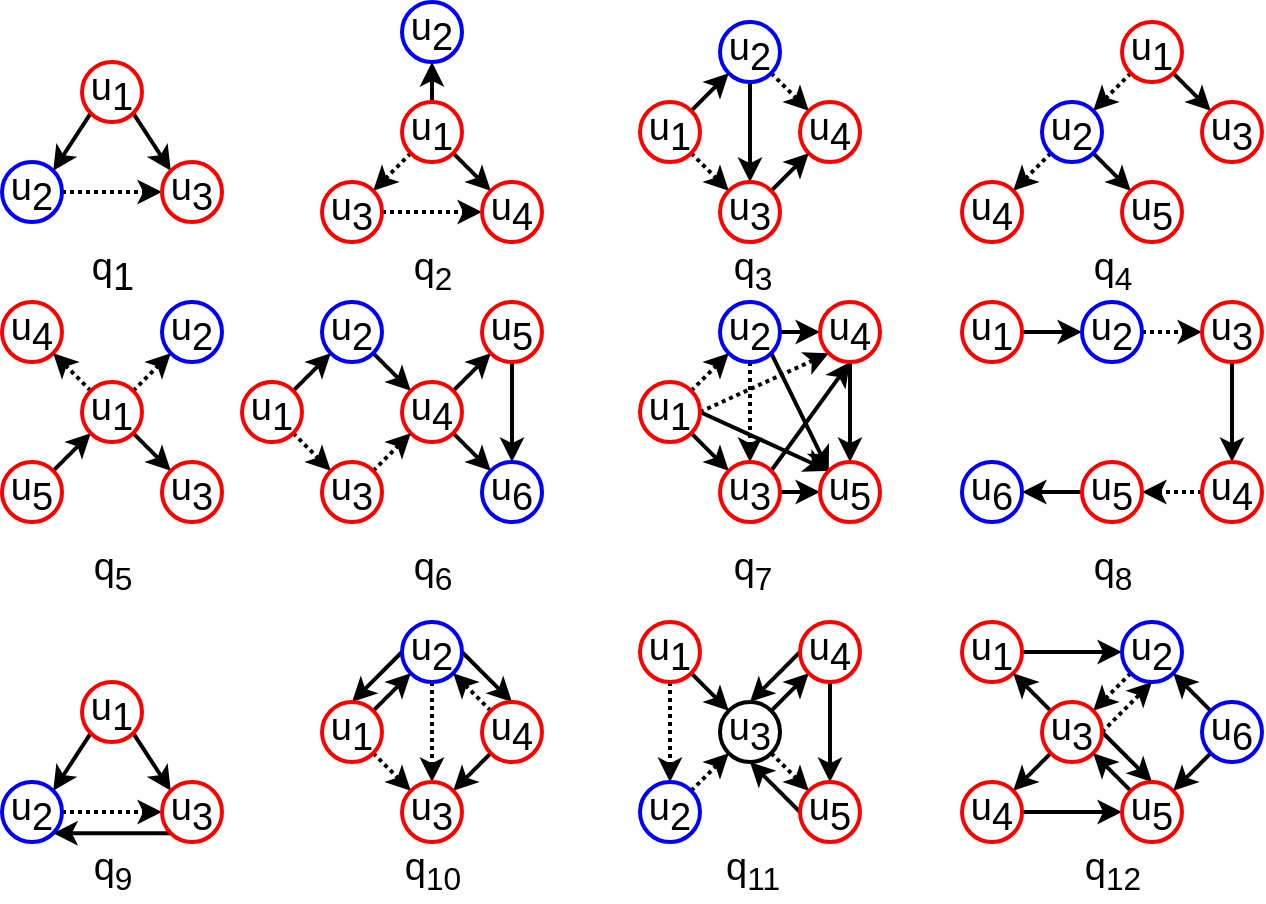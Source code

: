<mxfile version="14.1.8" type="device"><diagram id="LcNrXDXt5kd0jXOYj-La" name="Page-1"><mxGraphModel dx="1102" dy="807" grid="1" gridSize="10" guides="1" tooltips="1" connect="1" arrows="1" fold="1" page="1" pageScale="1" pageWidth="827" pageHeight="1169" math="0" shadow="0"><root><mxCell id="0"/><mxCell id="1" parent="0"/><mxCell id="LhQ9qVMP5B23Wj8FaVA6-4" style="rounded=0;orthogonalLoop=1;jettySize=auto;html=1;exitX=0;exitY=1;exitDx=0;exitDy=0;entryX=1;entryY=0;entryDx=0;entryDy=0;strokeWidth=2;fontSize=19;" parent="1" source="LhQ9qVMP5B23Wj8FaVA6-1" target="LhQ9qVMP5B23Wj8FaVA6-2" edge="1"><mxGeometry relative="1" as="geometry"/></mxCell><mxCell id="LhQ9qVMP5B23Wj8FaVA6-5" style="edgeStyle=none;rounded=0;orthogonalLoop=1;jettySize=auto;html=1;exitX=1;exitY=1;exitDx=0;exitDy=0;entryX=0;entryY=0;entryDx=0;entryDy=0;strokeWidth=2;fontSize=19;" parent="1" source="LhQ9qVMP5B23Wj8FaVA6-1" target="LhQ9qVMP5B23Wj8FaVA6-3" edge="1"><mxGeometry relative="1" as="geometry"/></mxCell><mxCell id="LhQ9qVMP5B23Wj8FaVA6-1" value="u&lt;sub style=&quot;font-size: 19px;&quot;&gt;1&lt;/sub&gt;" style="ellipse;whiteSpace=wrap;html=1;aspect=fixed;strokeWidth=2;fontSize=19;strokeColor=#FF0000;" parent="1" vertex="1"><mxGeometry x="79" y="350" width="30" height="30" as="geometry"/></mxCell><mxCell id="LhQ9qVMP5B23Wj8FaVA6-6" style="edgeStyle=none;rounded=0;orthogonalLoop=1;jettySize=auto;html=1;exitX=1;exitY=0.5;exitDx=0;exitDy=0;entryX=0;entryY=0.5;entryDx=0;entryDy=0;strokeWidth=2;fontSize=19;dashed=1;dashPattern=1 1;" parent="1" source="LhQ9qVMP5B23Wj8FaVA6-2" target="LhQ9qVMP5B23Wj8FaVA6-3" edge="1"><mxGeometry relative="1" as="geometry"/></mxCell><mxCell id="LhQ9qVMP5B23Wj8FaVA6-2" value="u&lt;sub style=&quot;font-size: 19px;&quot;&gt;2&lt;/sub&gt;" style="ellipse;whiteSpace=wrap;html=1;aspect=fixed;strokeWidth=2;fontSize=19;strokeColor=#0000FF;" parent="1" vertex="1"><mxGeometry x="39" y="400" width="30" height="30" as="geometry"/></mxCell><mxCell id="LhQ9qVMP5B23Wj8FaVA6-159" style="edgeStyle=none;rounded=0;orthogonalLoop=1;jettySize=auto;html=1;exitX=0;exitY=1;exitDx=0;exitDy=0;entryX=1;entryY=1;entryDx=0;entryDy=0;strokeWidth=2;fontSize=19;" parent="1" source="LhQ9qVMP5B23Wj8FaVA6-3" target="LhQ9qVMP5B23Wj8FaVA6-2" edge="1"><mxGeometry relative="1" as="geometry"/></mxCell><mxCell id="LhQ9qVMP5B23Wj8FaVA6-3" value="u&lt;sub style=&quot;font-size: 19px;&quot;&gt;3&lt;/sub&gt;" style="ellipse;whiteSpace=wrap;html=1;aspect=fixed;strokeWidth=2;fontSize=19;strokeColor=#FF0000;" parent="1" vertex="1"><mxGeometry x="119" y="400" width="30" height="30" as="geometry"/></mxCell><mxCell id="LhQ9qVMP5B23Wj8FaVA6-13" style="edgeStyle=none;rounded=0;orthogonalLoop=1;jettySize=auto;html=1;exitX=1;exitY=1;exitDx=0;exitDy=0;strokeWidth=2;fontSize=19;dashed=1;dashPattern=1 1;" parent="1" source="LhQ9qVMP5B23Wj8FaVA6-7" target="LhQ9qVMP5B23Wj8FaVA6-10" edge="1"><mxGeometry relative="1" as="geometry"/></mxCell><mxCell id="LhQ9qVMP5B23Wj8FaVA6-15" style="edgeStyle=none;rounded=0;orthogonalLoop=1;jettySize=auto;html=1;exitX=0.5;exitY=1;exitDx=0;exitDy=0;strokeWidth=2;fontSize=19;" parent="1" source="LhQ9qVMP5B23Wj8FaVA6-7" target="LhQ9qVMP5B23Wj8FaVA6-11" edge="1"><mxGeometry relative="1" as="geometry"/></mxCell><mxCell id="LhQ9qVMP5B23Wj8FaVA6-7" value="&lt;font style=&quot;font-size: 19px&quot;&gt;u&lt;sub style=&quot;font-size: 19px;&quot;&gt;2&lt;/sub&gt;&lt;/font&gt;" style="ellipse;whiteSpace=wrap;html=1;aspect=fixed;strokeWidth=2;fontSize=19;strokeColor=#0000FF;" parent="1" vertex="1"><mxGeometry x="398" y="20" width="30" height="30" as="geometry"/></mxCell><mxCell id="LhQ9qVMP5B23Wj8FaVA6-14" style="edgeStyle=none;rounded=0;orthogonalLoop=1;jettySize=auto;html=1;exitX=1;exitY=0;exitDx=0;exitDy=0;entryX=0;entryY=1;entryDx=0;entryDy=0;strokeWidth=2;fontSize=19;" parent="1" source="LhQ9qVMP5B23Wj8FaVA6-8" target="LhQ9qVMP5B23Wj8FaVA6-7" edge="1"><mxGeometry relative="1" as="geometry"/></mxCell><mxCell id="LhQ9qVMP5B23Wj8FaVA6-16" style="edgeStyle=none;rounded=0;orthogonalLoop=1;jettySize=auto;html=1;exitX=1;exitY=1;exitDx=0;exitDy=0;entryX=0;entryY=0;entryDx=0;entryDy=0;strokeWidth=2;fontSize=19;dashed=1;dashPattern=1 1;" parent="1" source="LhQ9qVMP5B23Wj8FaVA6-8" target="LhQ9qVMP5B23Wj8FaVA6-11" edge="1"><mxGeometry relative="1" as="geometry"/></mxCell><mxCell id="LhQ9qVMP5B23Wj8FaVA6-8" value="&lt;font style=&quot;font-size: 19px&quot;&gt;u&lt;sub style=&quot;font-size: 19px;&quot;&gt;1&lt;/sub&gt;&lt;/font&gt;" style="ellipse;whiteSpace=wrap;html=1;aspect=fixed;strokeWidth=2;fontSize=19;strokeColor=#FF0000;" parent="1" vertex="1"><mxGeometry x="358" y="60" width="30" height="30" as="geometry"/></mxCell><mxCell id="LhQ9qVMP5B23Wj8FaVA6-10" value="&lt;font style=&quot;font-size: 19px&quot;&gt;u&lt;sub style=&quot;font-size: 19px;&quot;&gt;4&lt;/sub&gt;&lt;/font&gt;" style="ellipse;whiteSpace=wrap;html=1;aspect=fixed;strokeWidth=2;fontSize=19;strokeColor=#FF0000;" parent="1" vertex="1"><mxGeometry x="438" y="60" width="30" height="30" as="geometry"/></mxCell><mxCell id="LhQ9qVMP5B23Wj8FaVA6-18" style="edgeStyle=none;rounded=0;orthogonalLoop=1;jettySize=auto;html=1;exitX=1;exitY=0;exitDx=0;exitDy=0;entryX=0;entryY=1;entryDx=0;entryDy=0;strokeWidth=2;fontSize=19;" parent="1" source="LhQ9qVMP5B23Wj8FaVA6-11" target="LhQ9qVMP5B23Wj8FaVA6-10" edge="1"><mxGeometry relative="1" as="geometry"/></mxCell><mxCell id="LhQ9qVMP5B23Wj8FaVA6-11" value="&lt;font style=&quot;font-size: 19px&quot;&gt;u&lt;sub style=&quot;font-size: 19px;&quot;&gt;3&lt;/sub&gt;&lt;/font&gt;" style="ellipse;whiteSpace=wrap;html=1;aspect=fixed;strokeWidth=2;fontSize=19;strokeColor=#FF0000;" parent="1" vertex="1"><mxGeometry x="398" y="100" width="30" height="30" as="geometry"/></mxCell><mxCell id="LhQ9qVMP5B23Wj8FaVA6-20" style="edgeStyle=none;rounded=0;orthogonalLoop=1;jettySize=auto;html=1;exitX=1;exitY=1;exitDx=0;exitDy=0;strokeWidth=2;fontSize=19;" parent="1" source="LhQ9qVMP5B23Wj8FaVA6-22" target="LhQ9qVMP5B23Wj8FaVA6-26" edge="1"><mxGeometry relative="1" as="geometry"/></mxCell><mxCell id="LhQ9qVMP5B23Wj8FaVA6-29" style="edgeStyle=none;rounded=0;orthogonalLoop=1;jettySize=auto;html=1;exitX=0;exitY=1;exitDx=0;exitDy=0;entryX=1;entryY=0;entryDx=0;entryDy=0;strokeWidth=2;fontSize=19;dashed=1;dashPattern=1 1;" parent="1" source="LhQ9qVMP5B23Wj8FaVA6-22" target="LhQ9qVMP5B23Wj8FaVA6-25" edge="1"><mxGeometry relative="1" as="geometry"/></mxCell><mxCell id="LhQ9qVMP5B23Wj8FaVA6-22" value="u&lt;sub style=&quot;font-size: 19px;&quot;&gt;1&lt;/sub&gt;" style="ellipse;whiteSpace=wrap;html=1;aspect=fixed;strokeWidth=2;fontSize=19;strokeColor=#FF0000;" parent="1" vertex="1"><mxGeometry x="599" y="20" width="30" height="30" as="geometry"/></mxCell><mxCell id="LhQ9qVMP5B23Wj8FaVA6-31" style="edgeStyle=none;rounded=0;orthogonalLoop=1;jettySize=auto;html=1;exitX=0;exitY=1;exitDx=0;exitDy=0;strokeWidth=2;fontSize=19;dashed=1;dashPattern=1 1;" parent="1" source="LhQ9qVMP5B23Wj8FaVA6-25" target="LhQ9qVMP5B23Wj8FaVA6-30" edge="1"><mxGeometry relative="1" as="geometry"/></mxCell><mxCell id="MCcETJOUM8Xiw2QXeyzz-2" style="rounded=0;orthogonalLoop=1;jettySize=auto;html=1;exitX=1;exitY=1;exitDx=0;exitDy=0;entryX=0;entryY=0;entryDx=0;entryDy=0;strokeWidth=2;fontSize=19;" edge="1" parent="1" source="LhQ9qVMP5B23Wj8FaVA6-25" target="LhQ9qVMP5B23Wj8FaVA6-28"><mxGeometry relative="1" as="geometry"/></mxCell><mxCell id="LhQ9qVMP5B23Wj8FaVA6-25" value="u&lt;sub style=&quot;font-size: 19px;&quot;&gt;2&lt;/sub&gt;" style="ellipse;whiteSpace=wrap;html=1;aspect=fixed;strokeWidth=2;fontSize=19;strokeColor=#0000FF;" parent="1" vertex="1"><mxGeometry x="559" y="60" width="30" height="30" as="geometry"/></mxCell><mxCell id="LhQ9qVMP5B23Wj8FaVA6-26" value="u&lt;sub style=&quot;font-size: 19px;&quot;&gt;3&lt;/sub&gt;" style="ellipse;whiteSpace=wrap;html=1;aspect=fixed;strokeWidth=2;fontSize=19;strokeColor=#FF0000;" parent="1" vertex="1"><mxGeometry x="639" y="60" width="30" height="30" as="geometry"/></mxCell><mxCell id="LhQ9qVMP5B23Wj8FaVA6-28" value="u&lt;sub style=&quot;font-size: 19px;&quot;&gt;5&lt;/sub&gt;" style="ellipse;whiteSpace=wrap;html=1;aspect=fixed;strokeWidth=2;fontSize=19;strokeColor=#FF0000;" parent="1" vertex="1"><mxGeometry x="599" y="100" width="30" height="30" as="geometry"/></mxCell><mxCell id="LhQ9qVMP5B23Wj8FaVA6-30" value="u&lt;sub style=&quot;font-size: 19px;&quot;&gt;4&lt;/sub&gt;" style="ellipse;whiteSpace=wrap;html=1;aspect=fixed;strokeWidth=2;fontSize=19;strokeColor=#FF0000;" parent="1" vertex="1"><mxGeometry x="519" y="100" width="30" height="30" as="geometry"/></mxCell><mxCell id="LhQ9qVMP5B23Wj8FaVA6-40" style="edgeStyle=none;rounded=0;orthogonalLoop=1;jettySize=auto;html=1;exitX=1;exitY=0;exitDx=0;exitDy=0;entryX=0;entryY=1;entryDx=0;entryDy=0;strokeWidth=2;fontSize=19;dashed=1;dashPattern=1 1;" parent="1" source="LhQ9qVMP5B23Wj8FaVA6-33" target="LhQ9qVMP5B23Wj8FaVA6-34" edge="1"><mxGeometry relative="1" as="geometry"/></mxCell><mxCell id="LhQ9qVMP5B23Wj8FaVA6-41" style="edgeStyle=none;rounded=0;orthogonalLoop=1;jettySize=auto;html=1;exitX=1;exitY=1;exitDx=0;exitDy=0;entryX=0;entryY=0;entryDx=0;entryDy=0;strokeWidth=2;fontSize=19;" parent="1" source="LhQ9qVMP5B23Wj8FaVA6-33" target="LhQ9qVMP5B23Wj8FaVA6-35" edge="1"><mxGeometry relative="1" as="geometry"/></mxCell><mxCell id="LhQ9qVMP5B23Wj8FaVA6-46" style="edgeStyle=none;rounded=0;orthogonalLoop=1;jettySize=auto;html=1;exitX=1;exitY=0.5;exitDx=0;exitDy=0;entryX=0;entryY=0;entryDx=0;entryDy=0;strokeWidth=2;fontSize=19;" parent="1" source="LhQ9qVMP5B23Wj8FaVA6-33" target="LhQ9qVMP5B23Wj8FaVA6-37" edge="1"><mxGeometry relative="1" as="geometry"/></mxCell><mxCell id="LhQ9qVMP5B23Wj8FaVA6-47" style="edgeStyle=none;rounded=0;orthogonalLoop=1;jettySize=auto;html=1;exitX=1;exitY=0.5;exitDx=0;exitDy=0;entryX=0;entryY=1;entryDx=0;entryDy=0;strokeWidth=2;fontSize=19;dashed=1;dashPattern=1 1;" parent="1" source="LhQ9qVMP5B23Wj8FaVA6-33" target="LhQ9qVMP5B23Wj8FaVA6-36" edge="1"><mxGeometry relative="1" as="geometry"/></mxCell><mxCell id="LhQ9qVMP5B23Wj8FaVA6-33" value="u&lt;sub style=&quot;font-size: 19px;&quot;&gt;1&lt;/sub&gt;" style="ellipse;whiteSpace=wrap;html=1;aspect=fixed;strokeWidth=2;fontSize=19;strokeColor=#FF0000;" parent="1" vertex="1"><mxGeometry x="358" y="200" width="30" height="30" as="geometry"/></mxCell><mxCell id="LhQ9qVMP5B23Wj8FaVA6-38" style="edgeStyle=none;rounded=0;orthogonalLoop=1;jettySize=auto;html=1;exitX=1;exitY=0.5;exitDx=0;exitDy=0;strokeWidth=2;fontSize=19;" parent="1" source="LhQ9qVMP5B23Wj8FaVA6-34" target="LhQ9qVMP5B23Wj8FaVA6-36" edge="1"><mxGeometry relative="1" as="geometry"/></mxCell><mxCell id="LhQ9qVMP5B23Wj8FaVA6-45" style="edgeStyle=none;rounded=0;orthogonalLoop=1;jettySize=auto;html=1;exitX=0.5;exitY=1;exitDx=0;exitDy=0;strokeWidth=2;fontSize=19;dashed=1;dashPattern=1 1;" parent="1" source="LhQ9qVMP5B23Wj8FaVA6-34" target="LhQ9qVMP5B23Wj8FaVA6-35" edge="1"><mxGeometry relative="1" as="geometry"/></mxCell><mxCell id="LhQ9qVMP5B23Wj8FaVA6-48" style="edgeStyle=none;rounded=0;orthogonalLoop=1;jettySize=auto;html=1;exitX=1;exitY=1;exitDx=0;exitDy=0;entryX=0;entryY=0;entryDx=0;entryDy=0;strokeWidth=2;fontSize=19;" parent="1" source="LhQ9qVMP5B23Wj8FaVA6-34" target="LhQ9qVMP5B23Wj8FaVA6-37" edge="1"><mxGeometry relative="1" as="geometry"/></mxCell><mxCell id="LhQ9qVMP5B23Wj8FaVA6-34" value="u&lt;sub style=&quot;font-size: 19px;&quot;&gt;2&lt;/sub&gt;" style="ellipse;whiteSpace=wrap;html=1;aspect=fixed;strokeWidth=2;fontSize=19;strokeColor=#0000FF;" parent="1" vertex="1"><mxGeometry x="398" y="160" width="30" height="30" as="geometry"/></mxCell><mxCell id="LhQ9qVMP5B23Wj8FaVA6-42" style="edgeStyle=none;rounded=0;orthogonalLoop=1;jettySize=auto;html=1;exitX=1;exitY=0.5;exitDx=0;exitDy=0;entryX=0;entryY=0.5;entryDx=0;entryDy=0;strokeWidth=2;fontSize=19;" parent="1" source="LhQ9qVMP5B23Wj8FaVA6-35" target="LhQ9qVMP5B23Wj8FaVA6-37" edge="1"><mxGeometry relative="1" as="geometry"/></mxCell><mxCell id="LhQ9qVMP5B23Wj8FaVA6-49" style="edgeStyle=none;rounded=0;orthogonalLoop=1;jettySize=auto;html=1;exitX=1;exitY=0;exitDx=0;exitDy=0;entryX=0.5;entryY=1;entryDx=0;entryDy=0;strokeWidth=2;fontSize=19;" parent="1" source="LhQ9qVMP5B23Wj8FaVA6-35" target="LhQ9qVMP5B23Wj8FaVA6-36" edge="1"><mxGeometry relative="1" as="geometry"/></mxCell><mxCell id="LhQ9qVMP5B23Wj8FaVA6-35" value="u&lt;sub style=&quot;font-size: 19px;&quot;&gt;3&lt;/sub&gt;" style="ellipse;whiteSpace=wrap;html=1;aspect=fixed;strokeWidth=2;fontSize=19;strokeColor=#FF0000;" parent="1" vertex="1"><mxGeometry x="398" y="240" width="30" height="30" as="geometry"/></mxCell><mxCell id="LhQ9qVMP5B23Wj8FaVA6-44" style="edgeStyle=none;rounded=0;orthogonalLoop=1;jettySize=auto;html=1;exitX=0.5;exitY=1;exitDx=0;exitDy=0;entryX=0.5;entryY=0;entryDx=0;entryDy=0;strokeWidth=2;fontSize=19;" parent="1" source="LhQ9qVMP5B23Wj8FaVA6-36" target="LhQ9qVMP5B23Wj8FaVA6-37" edge="1"><mxGeometry relative="1" as="geometry"/></mxCell><mxCell id="LhQ9qVMP5B23Wj8FaVA6-36" value="u&lt;sub style=&quot;font-size: 19px;&quot;&gt;4&lt;/sub&gt;" style="ellipse;whiteSpace=wrap;html=1;aspect=fixed;strokeWidth=2;fontSize=19;strokeColor=#FF0000;" parent="1" vertex="1"><mxGeometry x="448" y="160" width="30" height="30" as="geometry"/></mxCell><mxCell id="LhQ9qVMP5B23Wj8FaVA6-37" value="u&lt;sub style=&quot;font-size: 19px;&quot;&gt;5&lt;/sub&gt;" style="ellipse;whiteSpace=wrap;html=1;aspect=fixed;strokeWidth=2;fontSize=19;strokeColor=#FF0000;" parent="1" vertex="1"><mxGeometry x="448" y="240" width="30" height="30" as="geometry"/></mxCell><mxCell id="LhQ9qVMP5B23Wj8FaVA6-54" style="edgeStyle=none;rounded=0;orthogonalLoop=1;jettySize=auto;html=1;exitX=0.5;exitY=0;exitDx=0;exitDy=0;entryX=0.5;entryY=1;entryDx=0;entryDy=0;strokeWidth=2;fontSize=19;" parent="1" source="LhQ9qVMP5B23Wj8FaVA6-50" target="LhQ9qVMP5B23Wj8FaVA6-51" edge="1"><mxGeometry relative="1" as="geometry"/></mxCell><mxCell id="LhQ9qVMP5B23Wj8FaVA6-55" style="edgeStyle=none;rounded=0;orthogonalLoop=1;jettySize=auto;html=1;exitX=0;exitY=1;exitDx=0;exitDy=0;entryX=1;entryY=0;entryDx=0;entryDy=0;strokeWidth=2;fontSize=19;dashed=1;dashPattern=1 1;" parent="1" source="LhQ9qVMP5B23Wj8FaVA6-50" target="LhQ9qVMP5B23Wj8FaVA6-52" edge="1"><mxGeometry relative="1" as="geometry"/></mxCell><mxCell id="LhQ9qVMP5B23Wj8FaVA6-56" style="edgeStyle=none;rounded=0;orthogonalLoop=1;jettySize=auto;html=1;exitX=1;exitY=1;exitDx=0;exitDy=0;entryX=0;entryY=0;entryDx=0;entryDy=0;strokeWidth=2;fontSize=19;" parent="1" source="LhQ9qVMP5B23Wj8FaVA6-50" target="LhQ9qVMP5B23Wj8FaVA6-53" edge="1"><mxGeometry relative="1" as="geometry"/></mxCell><mxCell id="LhQ9qVMP5B23Wj8FaVA6-50" value="&lt;font style=&quot;font-size: 19px&quot;&gt;u&lt;sub style=&quot;font-size: 19px;&quot;&gt;1&lt;/sub&gt;&lt;/font&gt;" style="ellipse;whiteSpace=wrap;html=1;aspect=fixed;strokeWidth=2;fontSize=19;strokeColor=#FF0000;" parent="1" vertex="1"><mxGeometry x="239" y="60" width="30" height="30" as="geometry"/></mxCell><mxCell id="LhQ9qVMP5B23Wj8FaVA6-51" value="&lt;font style=&quot;font-size: 19px&quot;&gt;u&lt;sub style=&quot;font-size: 19px;&quot;&gt;2&lt;/sub&gt;&lt;/font&gt;" style="ellipse;whiteSpace=wrap;html=1;aspect=fixed;strokeWidth=2;fontSize=19;strokeColor=#0000FF;" parent="1" vertex="1"><mxGeometry x="239" y="10" width="30" height="30" as="geometry"/></mxCell><mxCell id="LhQ9qVMP5B23Wj8FaVA6-57" style="edgeStyle=none;rounded=0;orthogonalLoop=1;jettySize=auto;html=1;exitX=1;exitY=0.5;exitDx=0;exitDy=0;entryX=0;entryY=0.5;entryDx=0;entryDy=0;strokeWidth=2;fontSize=19;dashed=1;dashPattern=1 1;" parent="1" source="LhQ9qVMP5B23Wj8FaVA6-52" target="LhQ9qVMP5B23Wj8FaVA6-53" edge="1"><mxGeometry relative="1" as="geometry"/></mxCell><mxCell id="LhQ9qVMP5B23Wj8FaVA6-52" value="&lt;font style=&quot;font-size: 19px&quot;&gt;u&lt;sub style=&quot;font-size: 19px;&quot;&gt;3&lt;/sub&gt;&lt;/font&gt;" style="ellipse;whiteSpace=wrap;html=1;aspect=fixed;strokeWidth=2;fontSize=19;strokeColor=#FF0000;" parent="1" vertex="1"><mxGeometry x="199" y="100" width="30" height="30" as="geometry"/></mxCell><mxCell id="LhQ9qVMP5B23Wj8FaVA6-53" value="&lt;font style=&quot;font-size: 19px&quot;&gt;u&lt;sub style=&quot;font-size: 19px;&quot;&gt;4&lt;/sub&gt;&lt;/font&gt;" style="ellipse;whiteSpace=wrap;html=1;aspect=fixed;strokeWidth=2;fontSize=19;strokeColor=#FF0000;" parent="1" vertex="1"><mxGeometry x="279" y="100" width="30" height="30" as="geometry"/></mxCell><mxCell id="LhQ9qVMP5B23Wj8FaVA6-89" style="edgeStyle=none;rounded=0;orthogonalLoop=1;jettySize=auto;html=1;exitX=0.5;exitY=1;exitDx=0;exitDy=0;entryX=0.5;entryY=0;entryDx=0;entryDy=0;strokeWidth=2;fontSize=19;dashed=1;dashPattern=1 1;" parent="1" source="LhQ9qVMP5B23Wj8FaVA6-83" target="LhQ9qVMP5B23Wj8FaVA6-84" edge="1"><mxGeometry relative="1" as="geometry"/></mxCell><mxCell id="LhQ9qVMP5B23Wj8FaVA6-91" style="edgeStyle=none;rounded=0;orthogonalLoop=1;jettySize=auto;html=1;exitX=1;exitY=1;exitDx=0;exitDy=0;strokeWidth=2;fontSize=19;" parent="1" source="LhQ9qVMP5B23Wj8FaVA6-83" target="LhQ9qVMP5B23Wj8FaVA6-85" edge="1"><mxGeometry relative="1" as="geometry"/></mxCell><mxCell id="LhQ9qVMP5B23Wj8FaVA6-83" value="u&lt;sub style=&quot;font-size: 19px;&quot;&gt;1&lt;/sub&gt;" style="ellipse;whiteSpace=wrap;html=1;aspect=fixed;strokeWidth=2;fontSize=19;strokeColor=#FF0000;" parent="1" vertex="1"><mxGeometry x="358" y="320" width="30" height="30" as="geometry"/></mxCell><mxCell id="LhQ9qVMP5B23Wj8FaVA6-90" style="edgeStyle=none;rounded=0;orthogonalLoop=1;jettySize=auto;html=1;exitX=1;exitY=0;exitDx=0;exitDy=0;entryX=0;entryY=1;entryDx=0;entryDy=0;strokeWidth=2;fontSize=19;dashed=1;dashPattern=1 1;" parent="1" source="LhQ9qVMP5B23Wj8FaVA6-84" target="LhQ9qVMP5B23Wj8FaVA6-85" edge="1"><mxGeometry relative="1" as="geometry"/></mxCell><mxCell id="LhQ9qVMP5B23Wj8FaVA6-84" value="u&lt;sub style=&quot;font-size: 19px;&quot;&gt;2&lt;/sub&gt;" style="ellipse;whiteSpace=wrap;html=1;aspect=fixed;strokeWidth=2;fontSize=19;strokeColor=#0000FF;" parent="1" vertex="1"><mxGeometry x="358" y="400" width="30" height="30" as="geometry"/></mxCell><mxCell id="LhQ9qVMP5B23Wj8FaVA6-92" style="edgeStyle=none;rounded=0;orthogonalLoop=1;jettySize=auto;html=1;exitX=1;exitY=0;exitDx=0;exitDy=0;entryX=0;entryY=1;entryDx=0;entryDy=0;strokeWidth=2;fontSize=19;" parent="1" source="LhQ9qVMP5B23Wj8FaVA6-85" target="LhQ9qVMP5B23Wj8FaVA6-86" edge="1"><mxGeometry relative="1" as="geometry"/></mxCell><mxCell id="LhQ9qVMP5B23Wj8FaVA6-93" style="edgeStyle=none;rounded=0;orthogonalLoop=1;jettySize=auto;html=1;exitX=1;exitY=1;exitDx=0;exitDy=0;entryX=0;entryY=0;entryDx=0;entryDy=0;strokeWidth=2;fontSize=19;dashed=1;dashPattern=1 1;" parent="1" source="LhQ9qVMP5B23Wj8FaVA6-85" target="LhQ9qVMP5B23Wj8FaVA6-87" edge="1"><mxGeometry relative="1" as="geometry"/></mxCell><mxCell id="LhQ9qVMP5B23Wj8FaVA6-85" value="u&lt;sub style=&quot;font-size: 19px;&quot;&gt;3&lt;/sub&gt;" style="ellipse;whiteSpace=wrap;html=1;aspect=fixed;strokeWidth=2;fontSize=19;" parent="1" vertex="1"><mxGeometry x="398" y="360" width="30" height="30" as="geometry"/></mxCell><mxCell id="LhQ9qVMP5B23Wj8FaVA6-94" style="edgeStyle=none;rounded=0;orthogonalLoop=1;jettySize=auto;html=1;exitX=0.5;exitY=1;exitDx=0;exitDy=0;strokeWidth=2;fontSize=19;" parent="1" source="LhQ9qVMP5B23Wj8FaVA6-86" edge="1"><mxGeometry relative="1" as="geometry"><mxPoint x="453" y="400" as="targetPoint"/></mxGeometry></mxCell><mxCell id="LhQ9qVMP5B23Wj8FaVA6-225" style="edgeStyle=none;rounded=0;orthogonalLoop=1;jettySize=auto;html=1;exitX=0;exitY=0.5;exitDx=0;exitDy=0;entryX=0.5;entryY=0;entryDx=0;entryDy=0;strokeWidth=2;fontSize=19;" parent="1" source="LhQ9qVMP5B23Wj8FaVA6-86" target="LhQ9qVMP5B23Wj8FaVA6-85" edge="1"><mxGeometry relative="1" as="geometry"/></mxCell><mxCell id="LhQ9qVMP5B23Wj8FaVA6-86" value="u&lt;sub style=&quot;font-size: 19px;&quot;&gt;4&lt;/sub&gt;" style="ellipse;whiteSpace=wrap;html=1;aspect=fixed;strokeWidth=2;fontSize=19;strokeColor=#FF0000;" parent="1" vertex="1"><mxGeometry x="438" y="320" width="30" height="30" as="geometry"/></mxCell><mxCell id="LhQ9qVMP5B23Wj8FaVA6-226" style="edgeStyle=none;rounded=0;orthogonalLoop=1;jettySize=auto;html=1;exitX=0;exitY=0.5;exitDx=0;exitDy=0;entryX=0.5;entryY=1;entryDx=0;entryDy=0;strokeWidth=2;fontSize=19;" parent="1" source="LhQ9qVMP5B23Wj8FaVA6-87" target="LhQ9qVMP5B23Wj8FaVA6-85" edge="1"><mxGeometry relative="1" as="geometry"/></mxCell><mxCell id="LhQ9qVMP5B23Wj8FaVA6-87" value="u&lt;sub style=&quot;font-size: 19px;&quot;&gt;5&lt;/sub&gt;" style="ellipse;whiteSpace=wrap;html=1;aspect=fixed;strokeWidth=2;fontSize=19;strokeColor=#FF0000;" parent="1" vertex="1"><mxGeometry x="438" y="400" width="30" height="30" as="geometry"/></mxCell><mxCell id="LhQ9qVMP5B23Wj8FaVA6-101" style="edgeStyle=none;rounded=0;orthogonalLoop=1;jettySize=auto;html=1;exitX=1;exitY=0.5;exitDx=0;exitDy=0;strokeWidth=2;fontSize=19;" parent="1" source="LhQ9qVMP5B23Wj8FaVA6-95" target="LhQ9qVMP5B23Wj8FaVA6-96" edge="1"><mxGeometry relative="1" as="geometry"/></mxCell><mxCell id="LhQ9qVMP5B23Wj8FaVA6-95" value="u&lt;sub style=&quot;font-size: 19px;&quot;&gt;1&lt;/sub&gt;" style="ellipse;whiteSpace=wrap;html=1;aspect=fixed;strokeWidth=2;fontSize=19;strokeColor=#FF0000;" parent="1" vertex="1"><mxGeometry x="519" y="320" width="30" height="30" as="geometry"/></mxCell><mxCell id="LhQ9qVMP5B23Wj8FaVA6-105" style="edgeStyle=none;rounded=0;orthogonalLoop=1;jettySize=auto;html=1;exitX=0;exitY=1;exitDx=0;exitDy=0;entryX=1;entryY=0;entryDx=0;entryDy=0;strokeWidth=2;fontSize=19;dashed=1;dashPattern=1 1;" parent="1" source="LhQ9qVMP5B23Wj8FaVA6-96" target="LhQ9qVMP5B23Wj8FaVA6-97" edge="1"><mxGeometry relative="1" as="geometry"/></mxCell><mxCell id="LhQ9qVMP5B23Wj8FaVA6-96" value="u&lt;sub style=&quot;font-size: 19px;&quot;&gt;2&lt;/sub&gt;" style="ellipse;whiteSpace=wrap;html=1;aspect=fixed;strokeWidth=2;fontSize=19;strokeColor=#0000FF;" parent="1" vertex="1"><mxGeometry x="599" y="320" width="30" height="30" as="geometry"/></mxCell><mxCell id="LhQ9qVMP5B23Wj8FaVA6-103" style="edgeStyle=none;rounded=0;orthogonalLoop=1;jettySize=auto;html=1;exitX=0;exitY=1;exitDx=0;exitDy=0;entryX=1;entryY=0;entryDx=0;entryDy=0;strokeWidth=2;fontSize=19;" parent="1" source="LhQ9qVMP5B23Wj8FaVA6-97" target="LhQ9qVMP5B23Wj8FaVA6-98" edge="1"><mxGeometry relative="1" as="geometry"/></mxCell><mxCell id="LhQ9qVMP5B23Wj8FaVA6-104" style="edgeStyle=none;rounded=0;orthogonalLoop=1;jettySize=auto;html=1;exitX=0;exitY=0;exitDx=0;exitDy=0;entryX=1;entryY=1;entryDx=0;entryDy=0;strokeWidth=2;fontSize=19;" parent="1" source="LhQ9qVMP5B23Wj8FaVA6-97" target="LhQ9qVMP5B23Wj8FaVA6-95" edge="1"><mxGeometry relative="1" as="geometry"/></mxCell><mxCell id="LhQ9qVMP5B23Wj8FaVA6-209" style="edgeStyle=none;rounded=0;orthogonalLoop=1;jettySize=auto;html=1;exitX=1;exitY=0.5;exitDx=0;exitDy=0;entryX=0.5;entryY=1;entryDx=0;entryDy=0;strokeWidth=2;fontSize=19;dashed=1;dashPattern=1 1;" parent="1" source="LhQ9qVMP5B23Wj8FaVA6-97" target="LhQ9qVMP5B23Wj8FaVA6-96" edge="1"><mxGeometry relative="1" as="geometry"/></mxCell><mxCell id="LhQ9qVMP5B23Wj8FaVA6-210" style="edgeStyle=none;rounded=0;orthogonalLoop=1;jettySize=auto;html=1;exitX=1;exitY=0.5;exitDx=0;exitDy=0;entryX=0.5;entryY=0;entryDx=0;entryDy=0;strokeWidth=2;fontSize=19;" parent="1" source="LhQ9qVMP5B23Wj8FaVA6-97" target="LhQ9qVMP5B23Wj8FaVA6-99" edge="1"><mxGeometry relative="1" as="geometry"/></mxCell><mxCell id="LhQ9qVMP5B23Wj8FaVA6-97" value="u&lt;sub style=&quot;font-size: 19px;&quot;&gt;3&lt;/sub&gt;" style="ellipse;whiteSpace=wrap;html=1;aspect=fixed;strokeWidth=2;fontSize=19;strokeColor=#FF0000;" parent="1" vertex="1"><mxGeometry x="559" y="360" width="30" height="30" as="geometry"/></mxCell><mxCell id="LhQ9qVMP5B23Wj8FaVA6-102" style="edgeStyle=none;rounded=0;orthogonalLoop=1;jettySize=auto;html=1;exitX=1;exitY=0.5;exitDx=0;exitDy=0;entryX=0;entryY=0.5;entryDx=0;entryDy=0;strokeWidth=2;fontSize=19;" parent="1" source="LhQ9qVMP5B23Wj8FaVA6-98" target="LhQ9qVMP5B23Wj8FaVA6-99" edge="1"><mxGeometry relative="1" as="geometry"/></mxCell><mxCell id="LhQ9qVMP5B23Wj8FaVA6-98" value="u&lt;sub style=&quot;font-size: 19px;&quot;&gt;4&lt;/sub&gt;" style="ellipse;whiteSpace=wrap;html=1;aspect=fixed;strokeWidth=2;fontSize=19;strokeColor=#FF0000;" parent="1" vertex="1"><mxGeometry x="519" y="400" width="30" height="30" as="geometry"/></mxCell><mxCell id="LhQ9qVMP5B23Wj8FaVA6-106" style="edgeStyle=none;rounded=0;orthogonalLoop=1;jettySize=auto;html=1;exitX=0;exitY=0;exitDx=0;exitDy=0;entryX=1;entryY=1;entryDx=0;entryDy=0;strokeWidth=2;fontSize=19;" parent="1" source="LhQ9qVMP5B23Wj8FaVA6-99" target="LhQ9qVMP5B23Wj8FaVA6-97" edge="1"><mxGeometry relative="1" as="geometry"/></mxCell><mxCell id="LhQ9qVMP5B23Wj8FaVA6-99" value="u&lt;sub style=&quot;font-size: 19px;&quot;&gt;5&lt;/sub&gt;" style="ellipse;whiteSpace=wrap;html=1;aspect=fixed;strokeWidth=2;fontSize=19;strokeColor=#FF0000;" parent="1" vertex="1"><mxGeometry x="599" y="400" width="30" height="30" as="geometry"/></mxCell><mxCell id="LhQ9qVMP5B23Wj8FaVA6-107" style="edgeStyle=none;rounded=0;orthogonalLoop=1;jettySize=auto;html=1;exitX=0;exitY=0;exitDx=0;exitDy=0;entryX=1;entryY=1;entryDx=0;entryDy=0;strokeWidth=2;fontSize=19;" parent="1" source="LhQ9qVMP5B23Wj8FaVA6-100" target="LhQ9qVMP5B23Wj8FaVA6-96" edge="1"><mxGeometry relative="1" as="geometry"/></mxCell><mxCell id="LhQ9qVMP5B23Wj8FaVA6-108" style="edgeStyle=none;rounded=0;orthogonalLoop=1;jettySize=auto;html=1;exitX=0;exitY=1;exitDx=0;exitDy=0;entryX=1;entryY=0;entryDx=0;entryDy=0;strokeWidth=2;fontSize=19;" parent="1" source="LhQ9qVMP5B23Wj8FaVA6-100" target="LhQ9qVMP5B23Wj8FaVA6-99" edge="1"><mxGeometry relative="1" as="geometry"/></mxCell><mxCell id="LhQ9qVMP5B23Wj8FaVA6-100" value="u&lt;sub style=&quot;font-size: 19px;&quot;&gt;6&lt;/sub&gt;" style="ellipse;whiteSpace=wrap;html=1;aspect=fixed;strokeWidth=2;fontSize=19;strokeColor=#0000FF;" parent="1" vertex="1"><mxGeometry x="639" y="360" width="30" height="30" as="geometry"/></mxCell><mxCell id="LhQ9qVMP5B23Wj8FaVA6-110" style="edgeStyle=none;rounded=0;orthogonalLoop=1;jettySize=auto;html=1;exitX=0.5;exitY=1;exitDx=0;exitDy=0;strokeWidth=2;fontSize=19;dashed=1;dashPattern=1 1;" parent="1" source="LhQ9qVMP5B23Wj8FaVA6-111" target="LhQ9qVMP5B23Wj8FaVA6-117" edge="1"><mxGeometry relative="1" as="geometry"/></mxCell><mxCell id="LhQ9qVMP5B23Wj8FaVA6-160" style="edgeStyle=none;rounded=0;orthogonalLoop=1;jettySize=auto;html=1;exitX=0;exitY=0.5;exitDx=0;exitDy=0;entryX=0.5;entryY=0;entryDx=0;entryDy=0;strokeWidth=2;fontSize=19;" parent="1" source="LhQ9qVMP5B23Wj8FaVA6-111" target="LhQ9qVMP5B23Wj8FaVA6-114" edge="1"><mxGeometry relative="1" as="geometry"/></mxCell><mxCell id="LhQ9qVMP5B23Wj8FaVA6-162" style="edgeStyle=none;rounded=0;orthogonalLoop=1;jettySize=auto;html=1;exitX=1;exitY=0.5;exitDx=0;exitDy=0;entryX=0.5;entryY=0;entryDx=0;entryDy=0;strokeWidth=2;fontSize=19;" parent="1" source="LhQ9qVMP5B23Wj8FaVA6-111" target="LhQ9qVMP5B23Wj8FaVA6-115" edge="1"><mxGeometry relative="1" as="geometry"/></mxCell><mxCell id="LhQ9qVMP5B23Wj8FaVA6-111" value="u&lt;sub style=&quot;font-size: 19px;&quot;&gt;2&lt;/sub&gt;" style="ellipse;whiteSpace=wrap;html=1;aspect=fixed;strokeWidth=2;fontSize=19;strokeColor=#0000FF;" parent="1" vertex="1"><mxGeometry x="239" y="320" width="30" height="30" as="geometry"/></mxCell><mxCell id="LhQ9qVMP5B23Wj8FaVA6-112" style="edgeStyle=none;rounded=0;orthogonalLoop=1;jettySize=auto;html=1;exitX=1;exitY=0;exitDx=0;exitDy=0;entryX=0;entryY=1;entryDx=0;entryDy=0;strokeWidth=2;fontSize=19;" parent="1" source="LhQ9qVMP5B23Wj8FaVA6-114" target="LhQ9qVMP5B23Wj8FaVA6-111" edge="1"><mxGeometry relative="1" as="geometry"/></mxCell><mxCell id="LhQ9qVMP5B23Wj8FaVA6-163" style="edgeStyle=none;rounded=0;orthogonalLoop=1;jettySize=auto;html=1;exitX=1;exitY=1;exitDx=0;exitDy=0;entryX=0;entryY=0;entryDx=0;entryDy=0;strokeWidth=2;fontSize=19;dashed=1;dashPattern=1 1;" parent="1" source="LhQ9qVMP5B23Wj8FaVA6-114" target="LhQ9qVMP5B23Wj8FaVA6-117" edge="1"><mxGeometry relative="1" as="geometry"/></mxCell><mxCell id="LhQ9qVMP5B23Wj8FaVA6-114" value="u&lt;sub style=&quot;font-size: 19px;&quot;&gt;1&lt;/sub&gt;" style="ellipse;whiteSpace=wrap;html=1;aspect=fixed;strokeWidth=2;fontSize=19;strokeColor=#FF0000;" parent="1" vertex="1"><mxGeometry x="199" y="360" width="30" height="30" as="geometry"/></mxCell><mxCell id="LhQ9qVMP5B23Wj8FaVA6-161" style="edgeStyle=none;rounded=0;orthogonalLoop=1;jettySize=auto;html=1;exitX=0;exitY=0;exitDx=0;exitDy=0;entryX=1;entryY=1;entryDx=0;entryDy=0;strokeWidth=2;fontSize=19;dashed=1;dashPattern=1 1;" parent="1" source="LhQ9qVMP5B23Wj8FaVA6-115" target="LhQ9qVMP5B23Wj8FaVA6-111" edge="1"><mxGeometry relative="1" as="geometry"/></mxCell><mxCell id="LhQ9qVMP5B23Wj8FaVA6-164" style="edgeStyle=none;rounded=0;orthogonalLoop=1;jettySize=auto;html=1;exitX=0;exitY=1;exitDx=0;exitDy=0;entryX=1;entryY=0;entryDx=0;entryDy=0;strokeWidth=2;fontSize=19;" parent="1" source="LhQ9qVMP5B23Wj8FaVA6-115" target="LhQ9qVMP5B23Wj8FaVA6-117" edge="1"><mxGeometry relative="1" as="geometry"/></mxCell><mxCell id="LhQ9qVMP5B23Wj8FaVA6-115" value="u&lt;sub style=&quot;font-size: 19px;&quot;&gt;4&lt;/sub&gt;" style="ellipse;whiteSpace=wrap;html=1;aspect=fixed;strokeWidth=2;fontSize=19;strokeColor=#FF0000;" parent="1" vertex="1"><mxGeometry x="279" y="360" width="30" height="30" as="geometry"/></mxCell><mxCell id="LhQ9qVMP5B23Wj8FaVA6-117" value="u&lt;sub style=&quot;font-size: 19px;&quot;&gt;3&lt;/sub&gt;" style="ellipse;whiteSpace=wrap;html=1;aspect=fixed;strokeWidth=2;fontSize=19;strokeColor=#FF0000;" parent="1" vertex="1"><mxGeometry x="239" y="400" width="30" height="30" as="geometry"/></mxCell><mxCell id="LhQ9qVMP5B23Wj8FaVA6-119" style="edgeStyle=none;rounded=0;orthogonalLoop=1;jettySize=auto;html=1;exitX=1;exitY=1;exitDx=0;exitDy=0;strokeWidth=2;fontSize=19;" parent="1" source="LhQ9qVMP5B23Wj8FaVA6-121" target="LhQ9qVMP5B23Wj8FaVA6-126" edge="1"><mxGeometry relative="1" as="geometry"/></mxCell><mxCell id="LhQ9qVMP5B23Wj8FaVA6-121" value="u&lt;sub style=&quot;font-size: 19px;&quot;&gt;2&lt;/sub&gt;" style="ellipse;whiteSpace=wrap;html=1;aspect=fixed;strokeWidth=2;fontSize=19;strokeColor=#0000FF;" parent="1" vertex="1"><mxGeometry x="199" y="160" width="30" height="30" as="geometry"/></mxCell><mxCell id="LhQ9qVMP5B23Wj8FaVA6-122" style="edgeStyle=none;rounded=0;orthogonalLoop=1;jettySize=auto;html=1;exitX=1;exitY=0;exitDx=0;exitDy=0;entryX=0;entryY=1;entryDx=0;entryDy=0;strokeWidth=2;fontSize=19;" parent="1" source="LhQ9qVMP5B23Wj8FaVA6-125" target="LhQ9qVMP5B23Wj8FaVA6-121" edge="1"><mxGeometry relative="1" as="geometry"/></mxCell><mxCell id="LhQ9qVMP5B23Wj8FaVA6-123" style="edgeStyle=none;rounded=0;orthogonalLoop=1;jettySize=auto;html=1;exitX=1;exitY=1;exitDx=0;exitDy=0;entryX=0;entryY=0;entryDx=0;entryDy=0;strokeWidth=2;fontSize=19;dashed=1;dashPattern=1 1;" parent="1" source="LhQ9qVMP5B23Wj8FaVA6-125" target="LhQ9qVMP5B23Wj8FaVA6-128" edge="1"><mxGeometry relative="1" as="geometry"/></mxCell><mxCell id="LhQ9qVMP5B23Wj8FaVA6-125" value="u&lt;sub style=&quot;font-size: 19px;&quot;&gt;1&lt;/sub&gt;" style="ellipse;whiteSpace=wrap;html=1;aspect=fixed;strokeWidth=2;fontSize=19;strokeColor=#FF0000;" parent="1" vertex="1"><mxGeometry x="159" y="200" width="30" height="30" as="geometry"/></mxCell><mxCell id="LhQ9qVMP5B23Wj8FaVA6-132" style="edgeStyle=none;rounded=0;orthogonalLoop=1;jettySize=auto;html=1;exitX=1;exitY=0;exitDx=0;exitDy=0;entryX=0;entryY=1;entryDx=0;entryDy=0;strokeWidth=2;fontSize=19;" parent="1" source="LhQ9qVMP5B23Wj8FaVA6-126" target="LhQ9qVMP5B23Wj8FaVA6-129" edge="1"><mxGeometry relative="1" as="geometry"/></mxCell><mxCell id="LhQ9qVMP5B23Wj8FaVA6-133" style="edgeStyle=none;rounded=0;orthogonalLoop=1;jettySize=auto;html=1;exitX=1;exitY=1;exitDx=0;exitDy=0;strokeWidth=2;fontSize=19;" parent="1" source="LhQ9qVMP5B23Wj8FaVA6-126" target="LhQ9qVMP5B23Wj8FaVA6-130" edge="1"><mxGeometry relative="1" as="geometry"/></mxCell><mxCell id="LhQ9qVMP5B23Wj8FaVA6-126" value="u&lt;sub style=&quot;font-size: 19px;&quot;&gt;4&lt;/sub&gt;" style="ellipse;whiteSpace=wrap;html=1;aspect=fixed;strokeWidth=2;fontSize=19;strokeColor=#FF0000;" parent="1" vertex="1"><mxGeometry x="239" y="200" width="30" height="30" as="geometry"/></mxCell><mxCell id="LhQ9qVMP5B23Wj8FaVA6-127" style="edgeStyle=none;rounded=0;orthogonalLoop=1;jettySize=auto;html=1;exitX=1;exitY=0;exitDx=0;exitDy=0;entryX=0;entryY=1;entryDx=0;entryDy=0;strokeWidth=2;fontSize=19;dashed=1;dashPattern=1 1;" parent="1" source="LhQ9qVMP5B23Wj8FaVA6-128" target="LhQ9qVMP5B23Wj8FaVA6-126" edge="1"><mxGeometry relative="1" as="geometry"/></mxCell><mxCell id="LhQ9qVMP5B23Wj8FaVA6-128" value="u&lt;sub style=&quot;font-size: 19px;&quot;&gt;3&lt;/sub&gt;" style="ellipse;whiteSpace=wrap;html=1;aspect=fixed;strokeWidth=2;fontSize=19;strokeColor=#FF0000;" parent="1" vertex="1"><mxGeometry x="199" y="240" width="30" height="30" as="geometry"/></mxCell><mxCell id="LhQ9qVMP5B23Wj8FaVA6-131" style="edgeStyle=none;rounded=0;orthogonalLoop=1;jettySize=auto;html=1;exitX=0.5;exitY=1;exitDx=0;exitDy=0;entryX=0.5;entryY=0;entryDx=0;entryDy=0;strokeWidth=2;fontSize=19;" parent="1" source="LhQ9qVMP5B23Wj8FaVA6-129" target="LhQ9qVMP5B23Wj8FaVA6-130" edge="1"><mxGeometry relative="1" as="geometry"/></mxCell><mxCell id="LhQ9qVMP5B23Wj8FaVA6-129" value="u&lt;sub style=&quot;font-size: 19px;&quot;&gt;5&lt;/sub&gt;" style="ellipse;whiteSpace=wrap;html=1;aspect=fixed;strokeWidth=2;fontSize=19;strokeColor=#FF0000;" parent="1" vertex="1"><mxGeometry x="279" y="160" width="30" height="30" as="geometry"/></mxCell><mxCell id="LhQ9qVMP5B23Wj8FaVA6-130" value="u&lt;sub style=&quot;font-size: 19px;&quot;&gt;6&lt;/sub&gt;" style="ellipse;whiteSpace=wrap;html=1;aspect=fixed;strokeWidth=2;fontSize=19;strokeColor=#0000FF;" parent="1" vertex="1"><mxGeometry x="279" y="240" width="30" height="30" as="geometry"/></mxCell><mxCell id="LhQ9qVMP5B23Wj8FaVA6-147" value="u&lt;sub style=&quot;font-size: 19px;&quot;&gt;4&lt;/sub&gt;" style="ellipse;whiteSpace=wrap;html=1;aspect=fixed;strokeWidth=2;fontSize=19;strokeColor=#FF0000;" parent="1" vertex="1"><mxGeometry x="39" y="160" width="30" height="30" as="geometry"/></mxCell><mxCell id="LhQ9qVMP5B23Wj8FaVA6-148" style="edgeStyle=none;rounded=0;orthogonalLoop=1;jettySize=auto;html=1;exitX=1;exitY=0;exitDx=0;exitDy=0;entryX=0;entryY=1;entryDx=0;entryDy=0;strokeWidth=2;fontSize=19;" parent="1" source="LhQ9qVMP5B23Wj8FaVA6-149" target="LhQ9qVMP5B23Wj8FaVA6-152" edge="1"><mxGeometry relative="1" as="geometry"/></mxCell><mxCell id="LhQ9qVMP5B23Wj8FaVA6-149" value="u&lt;sub style=&quot;font-size: 19px;&quot;&gt;5&lt;/sub&gt;" style="ellipse;whiteSpace=wrap;html=1;aspect=fixed;strokeWidth=2;fontSize=19;strokeColor=#FF0000;" parent="1" vertex="1"><mxGeometry x="39" y="240" width="30" height="30" as="geometry"/></mxCell><mxCell id="LhQ9qVMP5B23Wj8FaVA6-150" style="edgeStyle=none;rounded=0;orthogonalLoop=1;jettySize=auto;html=1;exitX=1;exitY=0;exitDx=0;exitDy=0;entryX=0;entryY=1;entryDx=0;entryDy=0;strokeWidth=2;fontSize=19;dashed=1;dashPattern=1 1;" parent="1" source="LhQ9qVMP5B23Wj8FaVA6-152" target="LhQ9qVMP5B23Wj8FaVA6-154" edge="1"><mxGeometry relative="1" as="geometry"/></mxCell><mxCell id="LhQ9qVMP5B23Wj8FaVA6-151" style="edgeStyle=none;rounded=0;orthogonalLoop=1;jettySize=auto;html=1;exitX=1;exitY=1;exitDx=0;exitDy=0;entryX=0;entryY=0;entryDx=0;entryDy=0;strokeWidth=2;fontSize=19;" parent="1" source="LhQ9qVMP5B23Wj8FaVA6-152" target="LhQ9qVMP5B23Wj8FaVA6-155" edge="1"><mxGeometry relative="1" as="geometry"/></mxCell><mxCell id="LhQ9qVMP5B23Wj8FaVA6-158" style="edgeStyle=none;rounded=0;orthogonalLoop=1;jettySize=auto;html=1;exitX=0;exitY=0;exitDx=0;exitDy=0;entryX=1;entryY=1;entryDx=0;entryDy=0;strokeWidth=2;fontSize=19;dashed=1;dashPattern=1 1;" parent="1" source="LhQ9qVMP5B23Wj8FaVA6-152" target="LhQ9qVMP5B23Wj8FaVA6-147" edge="1"><mxGeometry relative="1" as="geometry"/></mxCell><mxCell id="LhQ9qVMP5B23Wj8FaVA6-152" value="u&lt;sub style=&quot;font-size: 19px;&quot;&gt;1&lt;/sub&gt;" style="ellipse;whiteSpace=wrap;html=1;aspect=fixed;strokeWidth=2;fontSize=19;strokeColor=#FF0000;" parent="1" vertex="1"><mxGeometry x="79" y="200" width="30" height="30" as="geometry"/></mxCell><mxCell id="LhQ9qVMP5B23Wj8FaVA6-154" value="u&lt;sub style=&quot;font-size: 19px;&quot;&gt;2&lt;/sub&gt;" style="ellipse;whiteSpace=wrap;html=1;aspect=fixed;strokeWidth=2;fontSize=19;strokeColor=#0000FF;" parent="1" vertex="1"><mxGeometry x="119" y="160" width="30" height="30" as="geometry"/></mxCell><mxCell id="LhQ9qVMP5B23Wj8FaVA6-155" value="u&lt;sub style=&quot;font-size: 19px;&quot;&gt;3&lt;/sub&gt;" style="ellipse;whiteSpace=wrap;html=1;aspect=fixed;strokeWidth=2;fontSize=19;strokeColor=#FF0000;" parent="1" vertex="1"><mxGeometry x="119" y="240" width="30" height="30" as="geometry"/></mxCell><mxCell id="LhQ9qVMP5B23Wj8FaVA6-189" style="rounded=0;orthogonalLoop=1;jettySize=auto;html=1;exitX=0;exitY=1;exitDx=0;exitDy=0;entryX=1;entryY=0;entryDx=0;entryDy=0;strokeWidth=2;fontSize=19;" parent="1" source="LhQ9qVMP5B23Wj8FaVA6-191" target="LhQ9qVMP5B23Wj8FaVA6-193" edge="1"><mxGeometry relative="1" as="geometry"/></mxCell><mxCell id="LhQ9qVMP5B23Wj8FaVA6-190" style="edgeStyle=none;rounded=0;orthogonalLoop=1;jettySize=auto;html=1;exitX=1;exitY=1;exitDx=0;exitDy=0;entryX=0;entryY=0;entryDx=0;entryDy=0;strokeWidth=2;fontSize=19;" parent="1" source="LhQ9qVMP5B23Wj8FaVA6-191" target="LhQ9qVMP5B23Wj8FaVA6-195" edge="1"><mxGeometry relative="1" as="geometry"/></mxCell><mxCell id="LhQ9qVMP5B23Wj8FaVA6-191" value="&lt;span style=&quot;font-size: 19px&quot;&gt;u&lt;sub style=&quot;font-size: 19px;&quot;&gt;1&lt;/sub&gt;&lt;/span&gt;" style="ellipse;whiteSpace=wrap;html=1;aspect=fixed;strokeWidth=2;fontSize=19;strokeColor=#FF0000;" parent="1" vertex="1"><mxGeometry x="79" y="40" width="30" height="30" as="geometry"/></mxCell><mxCell id="LhQ9qVMP5B23Wj8FaVA6-192" style="edgeStyle=none;rounded=0;orthogonalLoop=1;jettySize=auto;html=1;exitX=1;exitY=0.5;exitDx=0;exitDy=0;entryX=0;entryY=0.5;entryDx=0;entryDy=0;strokeWidth=2;fontSize=19;dashed=1;dashPattern=1 1;" parent="1" source="LhQ9qVMP5B23Wj8FaVA6-193" target="LhQ9qVMP5B23Wj8FaVA6-195" edge="1"><mxGeometry relative="1" as="geometry"/></mxCell><mxCell id="LhQ9qVMP5B23Wj8FaVA6-193" value="&lt;font style=&quot;font-size: 19px&quot;&gt;u&lt;sub style=&quot;font-size: 19px;&quot;&gt;2&lt;/sub&gt;&lt;/font&gt;" style="ellipse;whiteSpace=wrap;html=1;aspect=fixed;strokeWidth=2;fontSize=19;strokeColor=#0000FF;" parent="1" vertex="1"><mxGeometry x="39" y="90" width="30" height="30" as="geometry"/></mxCell><mxCell id="LhQ9qVMP5B23Wj8FaVA6-195" value="&lt;font style=&quot;font-size: 19px&quot;&gt;u&lt;sub style=&quot;font-size: 19px;&quot;&gt;3&lt;/sub&gt;&lt;/font&gt;" style="ellipse;whiteSpace=wrap;html=1;aspect=fixed;strokeWidth=2;fontSize=19;strokeColor=#FF0000;" parent="1" vertex="1"><mxGeometry x="119" y="90" width="30" height="30" as="geometry"/></mxCell><mxCell id="LhQ9qVMP5B23Wj8FaVA6-203" style="edgeStyle=none;rounded=0;orthogonalLoop=1;jettySize=auto;html=1;exitX=1;exitY=0.5;exitDx=0;exitDy=0;entryX=0;entryY=0.5;entryDx=0;entryDy=0;strokeWidth=2;fontSize=19;" parent="1" source="LhQ9qVMP5B23Wj8FaVA6-197" target="LhQ9qVMP5B23Wj8FaVA6-198" edge="1"><mxGeometry relative="1" as="geometry"/></mxCell><mxCell id="LhQ9qVMP5B23Wj8FaVA6-197" value="u&lt;sub style=&quot;font-size: 19px;&quot;&gt;1&lt;/sub&gt;" style="ellipse;whiteSpace=wrap;html=1;aspect=fixed;strokeWidth=2;fontSize=19;strokeColor=#FF0000;" parent="1" vertex="1"><mxGeometry x="519" y="160" width="30" height="30" as="geometry"/></mxCell><mxCell id="LhQ9qVMP5B23Wj8FaVA6-204" style="edgeStyle=none;rounded=0;orthogonalLoop=1;jettySize=auto;html=1;exitX=1;exitY=0.5;exitDx=0;exitDy=0;entryX=0;entryY=0.5;entryDx=0;entryDy=0;strokeWidth=2;fontSize=19;dashed=1;dashPattern=1 1;" parent="1" source="LhQ9qVMP5B23Wj8FaVA6-198" target="LhQ9qVMP5B23Wj8FaVA6-199" edge="1"><mxGeometry relative="1" as="geometry"/></mxCell><mxCell id="LhQ9qVMP5B23Wj8FaVA6-198" value="u&lt;sub style=&quot;font-size: 19px;&quot;&gt;2&lt;/sub&gt;" style="ellipse;whiteSpace=wrap;html=1;aspect=fixed;strokeWidth=2;fontSize=19;strokeColor=#0000FF;" parent="1" vertex="1"><mxGeometry x="579" y="160" width="30" height="30" as="geometry"/></mxCell><mxCell id="LhQ9qVMP5B23Wj8FaVA6-206" style="edgeStyle=none;rounded=0;orthogonalLoop=1;jettySize=auto;html=1;exitX=0.5;exitY=1;exitDx=0;exitDy=0;entryX=0.5;entryY=0;entryDx=0;entryDy=0;strokeWidth=2;fontSize=19;" parent="1" source="LhQ9qVMP5B23Wj8FaVA6-199" target="LhQ9qVMP5B23Wj8FaVA6-200" edge="1"><mxGeometry relative="1" as="geometry"/></mxCell><mxCell id="LhQ9qVMP5B23Wj8FaVA6-199" value="u&lt;sub style=&quot;font-size: 19px;&quot;&gt;3&lt;/sub&gt;" style="ellipse;whiteSpace=wrap;html=1;aspect=fixed;strokeWidth=2;fontSize=19;strokeColor=#FF0000;" parent="1" vertex="1"><mxGeometry x="639" y="160" width="30" height="30" as="geometry"/></mxCell><mxCell id="LhQ9qVMP5B23Wj8FaVA6-207" style="edgeStyle=none;rounded=0;orthogonalLoop=1;jettySize=auto;html=1;exitX=0;exitY=0.5;exitDx=0;exitDy=0;entryX=1;entryY=0.5;entryDx=0;entryDy=0;strokeWidth=2;fontSize=19;dashed=1;dashPattern=1 1;" parent="1" source="LhQ9qVMP5B23Wj8FaVA6-200" target="LhQ9qVMP5B23Wj8FaVA6-201" edge="1"><mxGeometry relative="1" as="geometry"/></mxCell><mxCell id="LhQ9qVMP5B23Wj8FaVA6-200" value="u&lt;sub style=&quot;font-size: 19px;&quot;&gt;4&lt;/sub&gt;" style="ellipse;whiteSpace=wrap;html=1;aspect=fixed;strokeWidth=2;fontSize=19;strokeColor=#FF0000;" parent="1" vertex="1"><mxGeometry x="639" y="240" width="30" height="30" as="geometry"/></mxCell><mxCell id="LhQ9qVMP5B23Wj8FaVA6-208" style="edgeStyle=none;rounded=0;orthogonalLoop=1;jettySize=auto;html=1;exitX=0;exitY=0.5;exitDx=0;exitDy=0;strokeWidth=2;fontSize=19;" parent="1" source="LhQ9qVMP5B23Wj8FaVA6-201" target="LhQ9qVMP5B23Wj8FaVA6-202" edge="1"><mxGeometry relative="1" as="geometry"/></mxCell><mxCell id="LhQ9qVMP5B23Wj8FaVA6-201" value="u&lt;sub style=&quot;font-size: 19px;&quot;&gt;5&lt;/sub&gt;" style="ellipse;whiteSpace=wrap;html=1;aspect=fixed;strokeWidth=2;fontSize=19;strokeColor=#FF0000;" parent="1" vertex="1"><mxGeometry x="579" y="240" width="30" height="30" as="geometry"/></mxCell><mxCell id="LhQ9qVMP5B23Wj8FaVA6-202" value="u&lt;sub style=&quot;font-size: 19px;&quot;&gt;6&lt;/sub&gt;" style="ellipse;whiteSpace=wrap;html=1;aspect=fixed;strokeWidth=2;fontSize=19;strokeColor=#0000FF;" parent="1" vertex="1"><mxGeometry x="519" y="240" width="30" height="30" as="geometry"/></mxCell><mxCell id="MCcETJOUM8Xiw2QXeyzz-3" value="&lt;font style=&quot;font-size: 19px&quot;&gt;q&lt;sub style=&quot;font-size: 19px;&quot;&gt;1&lt;/sub&gt;&lt;/font&gt;" style="text;html=1;align=center;verticalAlign=middle;resizable=0;points=[];autosize=1;fontSize=19;" vertex="1" parent="1"><mxGeometry x="74" y="130" width="40" height="30" as="geometry"/></mxCell><mxCell id="MCcETJOUM8Xiw2QXeyzz-4" value="q&lt;sub&gt;2&lt;/sub&gt;" style="text;html=1;align=center;verticalAlign=middle;resizable=0;points=[];autosize=1;fontSize=19;" vertex="1" parent="1"><mxGeometry x="239" y="130" width="30" height="30" as="geometry"/></mxCell><mxCell id="MCcETJOUM8Xiw2QXeyzz-5" value="q&lt;sub&gt;3&lt;/sub&gt;" style="text;html=1;align=center;verticalAlign=middle;resizable=0;points=[];autosize=1;fontSize=19;" vertex="1" parent="1"><mxGeometry x="399" y="130" width="30" height="30" as="geometry"/></mxCell><mxCell id="MCcETJOUM8Xiw2QXeyzz-6" value="q&lt;sub&gt;4&lt;/sub&gt;" style="text;html=1;align=center;verticalAlign=middle;resizable=0;points=[];autosize=1;fontSize=19;" vertex="1" parent="1"><mxGeometry x="579" y="130" width="30" height="30" as="geometry"/></mxCell><mxCell id="MCcETJOUM8Xiw2QXeyzz-7" value="q&lt;sub&gt;5&lt;/sub&gt;" style="text;html=1;align=center;verticalAlign=middle;resizable=0;points=[];autosize=1;fontSize=19;" vertex="1" parent="1"><mxGeometry x="79" y="280" width="30" height="30" as="geometry"/></mxCell><mxCell id="MCcETJOUM8Xiw2QXeyzz-8" value="q&lt;sub&gt;6&lt;/sub&gt;" style="text;html=1;align=center;verticalAlign=middle;resizable=0;points=[];autosize=1;fontSize=19;" vertex="1" parent="1"><mxGeometry x="239" y="280" width="30" height="30" as="geometry"/></mxCell><mxCell id="MCcETJOUM8Xiw2QXeyzz-9" value="q&lt;sub&gt;7&lt;/sub&gt;" style="text;html=1;align=center;verticalAlign=middle;resizable=0;points=[];autosize=1;fontSize=19;" vertex="1" parent="1"><mxGeometry x="399" y="280" width="30" height="30" as="geometry"/></mxCell><mxCell id="MCcETJOUM8Xiw2QXeyzz-10" value="q&lt;sub&gt;8&lt;/sub&gt;" style="text;html=1;align=center;verticalAlign=middle;resizable=0;points=[];autosize=1;fontSize=19;" vertex="1" parent="1"><mxGeometry x="579" y="280" width="30" height="30" as="geometry"/></mxCell><mxCell id="MCcETJOUM8Xiw2QXeyzz-11" value="q&lt;sub&gt;9&lt;/sub&gt;" style="text;html=1;align=center;verticalAlign=middle;resizable=0;points=[];autosize=1;fontSize=19;" vertex="1" parent="1"><mxGeometry x="79" y="430" width="30" height="30" as="geometry"/></mxCell><mxCell id="MCcETJOUM8Xiw2QXeyzz-12" value="q&lt;sub&gt;10&lt;/sub&gt;" style="text;html=1;align=center;verticalAlign=middle;resizable=0;points=[];autosize=1;fontSize=19;" vertex="1" parent="1"><mxGeometry x="234" y="430" width="40" height="30" as="geometry"/></mxCell><mxCell id="MCcETJOUM8Xiw2QXeyzz-13" value="q&lt;sub&gt;11&lt;/sub&gt;" style="text;html=1;align=center;verticalAlign=middle;resizable=0;points=[];autosize=1;fontSize=19;" vertex="1" parent="1"><mxGeometry x="394" y="430" width="40" height="30" as="geometry"/></mxCell><mxCell id="MCcETJOUM8Xiw2QXeyzz-14" value="q&lt;sub&gt;12&lt;/sub&gt;" style="text;html=1;align=center;verticalAlign=middle;resizable=0;points=[];autosize=1;fontSize=19;" vertex="1" parent="1"><mxGeometry x="574" y="430" width="40" height="30" as="geometry"/></mxCell></root></mxGraphModel></diagram></mxfile>
